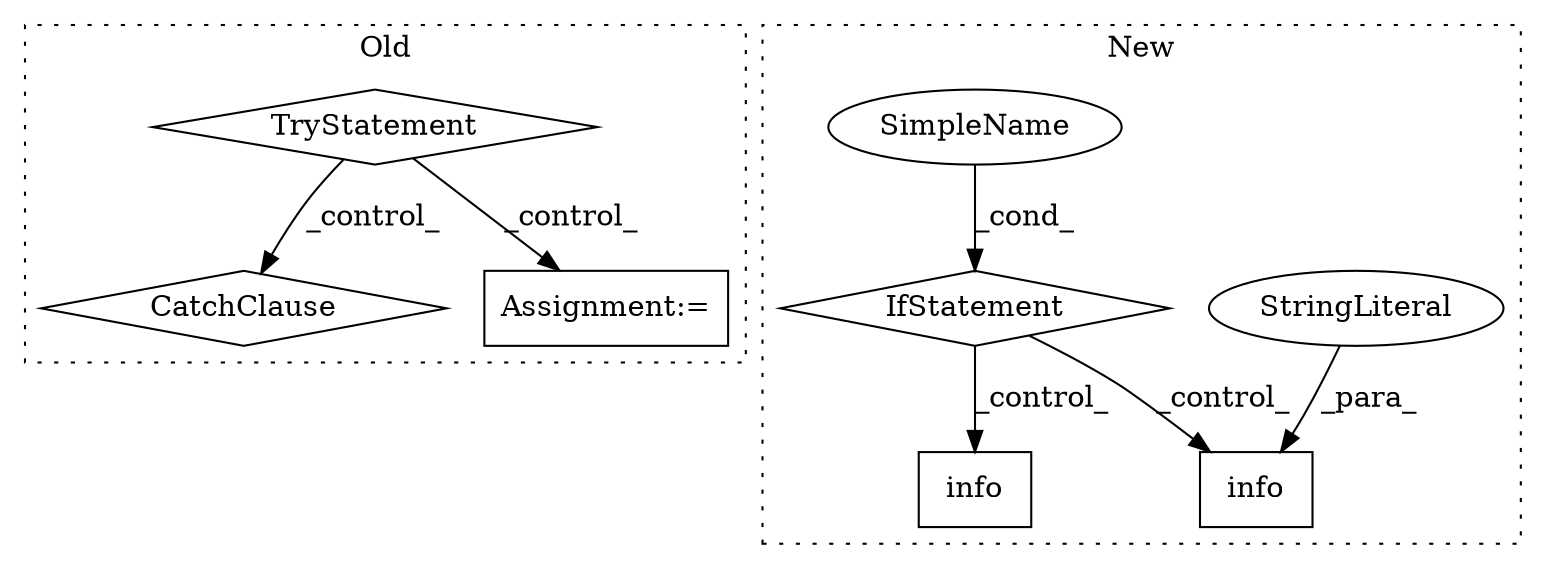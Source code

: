 digraph G {
subgraph cluster0 {
1 [label="TryStatement" a="54" s="5197" l="4" shape="diamond"];
4 [label="CatchClause" a="12" s="5400,5443" l="13,2" shape="diamond"];
7 [label="Assignment:=" a="7" s="5242" l="1" shape="box"];
label = "Old";
style="dotted";
}
subgraph cluster1 {
2 [label="info" a="32" s="2587,2610" l="5,1" shape="box"];
3 [label="StringLiteral" a="45" s="2592" l="18" shape="ellipse"];
5 [label="IfStatement" a="25" s="2548,2570" l="4,2" shape="diamond"];
6 [label="SimpleName" a="42" s="" l="" shape="ellipse"];
8 [label="info" a="32" s="2880,2936" l="5,1" shape="box"];
label = "New";
style="dotted";
}
1 -> 7 [label="_control_"];
1 -> 4 [label="_control_"];
3 -> 2 [label="_para_"];
5 -> 8 [label="_control_"];
5 -> 2 [label="_control_"];
6 -> 5 [label="_cond_"];
}